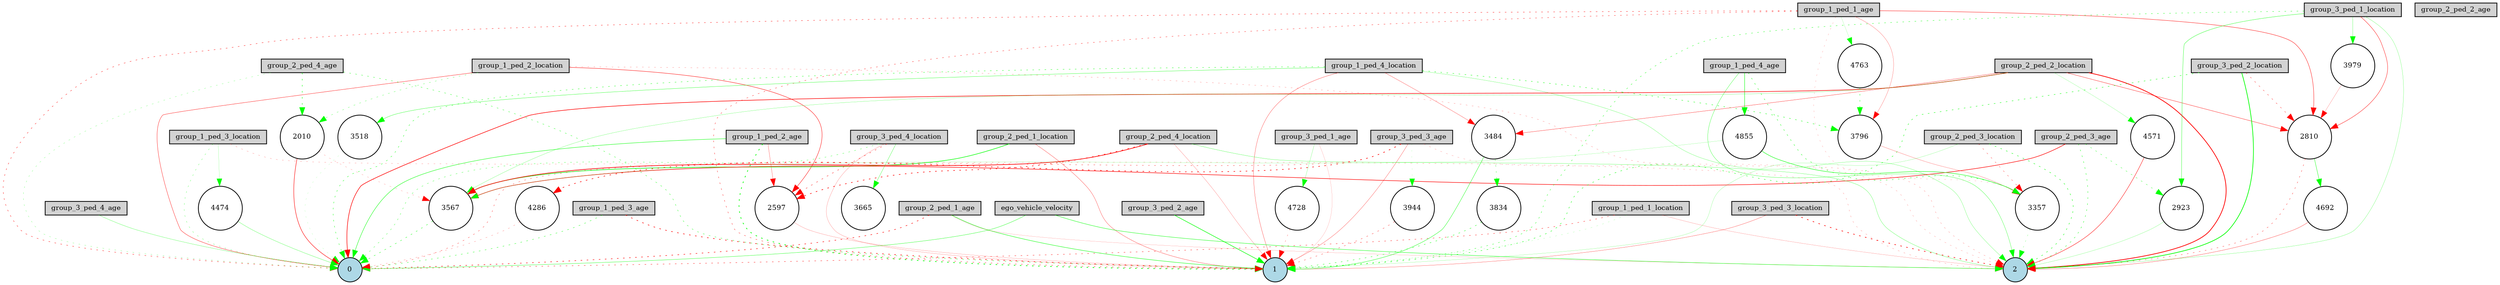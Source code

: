digraph {
	node [fontsize=9 height=0.2 shape=circle width=0.2]
	group_1_ped_1_location [fillcolor=lightgray shape=box style=filled]
	group_1_ped_1_age [fillcolor=lightgray shape=box style=filled]
	group_1_ped_2_location [fillcolor=lightgray shape=box style=filled]
	group_1_ped_2_age [fillcolor=lightgray shape=box style=filled]
	group_1_ped_3_location [fillcolor=lightgray shape=box style=filled]
	group_1_ped_3_age [fillcolor=lightgray shape=box style=filled]
	group_1_ped_4_location [fillcolor=lightgray shape=box style=filled]
	group_1_ped_4_age [fillcolor=lightgray shape=box style=filled]
	group_2_ped_1_location [fillcolor=lightgray shape=box style=filled]
	group_2_ped_1_age [fillcolor=lightgray shape=box style=filled]
	group_2_ped_2_location [fillcolor=lightgray shape=box style=filled]
	group_2_ped_2_age [fillcolor=lightgray shape=box style=filled]
	group_2_ped_3_location [fillcolor=lightgray shape=box style=filled]
	group_2_ped_3_age [fillcolor=lightgray shape=box style=filled]
	group_2_ped_4_location [fillcolor=lightgray shape=box style=filled]
	group_2_ped_4_age [fillcolor=lightgray shape=box style=filled]
	group_3_ped_1_location [fillcolor=lightgray shape=box style=filled]
	group_3_ped_1_age [fillcolor=lightgray shape=box style=filled]
	group_3_ped_2_location [fillcolor=lightgray shape=box style=filled]
	group_3_ped_2_age [fillcolor=lightgray shape=box style=filled]
	group_3_ped_3_location [fillcolor=lightgray shape=box style=filled]
	group_3_ped_3_age [fillcolor=lightgray shape=box style=filled]
	group_3_ped_4_location [fillcolor=lightgray shape=box style=filled]
	group_3_ped_4_age [fillcolor=lightgray shape=box style=filled]
	ego_vehicle_velocity [fillcolor=lightgray shape=box style=filled]
	0 [fillcolor=lightblue style=filled]
	1 [fillcolor=lightblue style=filled]
	2 [fillcolor=lightblue style=filled]
	3979 [fillcolor=white style=filled]
	4763 [fillcolor=white style=filled]
	3484 [fillcolor=white style=filled]
	3357 [fillcolor=white style=filled]
	2597 [fillcolor=white style=filled]
	4286 [fillcolor=white style=filled]
	3518 [fillcolor=white style=filled]
	3665 [fillcolor=white style=filled]
	3796 [fillcolor=white style=filled]
	4692 [fillcolor=white style=filled]
	3834 [fillcolor=white style=filled]
	2010 [fillcolor=white style=filled]
	4571 [fillcolor=white style=filled]
	3944 [fillcolor=white style=filled]
	2923 [fillcolor=white style=filled]
	4474 [fillcolor=white style=filled]
	3567 [fillcolor=white style=filled]
	4855 [fillcolor=white style=filled]
	4728 [fillcolor=white style=filled]
	2810 [fillcolor=white style=filled]
	group_1_ped_1_location -> 0 [color=red penwidth=0.4261797993977705 style=dotted]
	group_1_ped_1_location -> 1 [color=green penwidth=0.13458158956845293 style=dotted]
	group_1_ped_1_location -> 2 [color=red penwidth=0.15314851495672238 style=solid]
	group_1_ped_1_age -> 0 [color=red penwidth=0.44194845481685274 style=dotted]
	group_1_ped_1_age -> 1 [color=red penwidth=0.3943263019049955 style=dotted]
	group_1_ped_2_location -> 0 [color=red penwidth=0.3952323220046665 style=solid]
	group_1_ped_2_age -> 0 [color=green penwidth=0.48756437003990194 style=solid]
	group_1_ped_2_age -> 1 [color=green penwidth=0.8895356439698204 style=dotted]
	group_1_ped_3_location -> 0 [color=green penwidth=0.26736122429563913 style=dotted]
	group_1_ped_3_location -> 2 [color=red penwidth=0.18810327873532928 style=dotted]
	group_1_ped_3_age -> 0 [color=green penwidth=0.41854224226943626 style=dotted]
	group_1_ped_3_age -> 1 [color=red penwidth=0.7196303705563133 style=dotted]
	group_1_ped_4_location -> 0 [color=green penwidth=0.4310573259112209 style=dotted]
	group_1_ped_4_location -> 1 [color=red penwidth=0.2933142941487819 style=solid]
	group_1_ped_4_location -> 2 [color=green penwidth=0.22269027136487402 style=solid]
	group_1_ped_4_age -> 2 [color=green penwidth=0.3084740949396083 style=solid]
	group_2_ped_1_location -> 1 [color=red penwidth=0.2950751831115844 style=solid]
	group_2_ped_1_age -> 0 [color=red penwidth=0.640068340834654 style=dotted]
	group_2_ped_1_age -> 1 [color=green penwidth=0.49222108193831604 style=solid]
	group_2_ped_1_age -> 2 [color=red penwidth=0.12229779254515466 style=solid]
	group_2_ped_2_location -> 0 [color=red penwidth=0.708425508095219 style=solid]
	group_2_ped_2_location -> 2 [color=red penwidth=0.9368834523842856 style=solid]
	group_2_ped_3_location -> 1 [color=green penwidth=0.15892144888549736 style=solid]
	group_2_ped_3_location -> 2 [color=green penwidth=0.5240155092631473 style=dotted]
	group_2_ped_3_age -> 2 [color=green penwidth=0.4357457448781199 style=dotted]
	group_2_ped_4_location -> 1 [color=red penwidth=0.18608998361063694 style=solid]
	group_2_ped_4_location -> 2 [color=green penwidth=0.25656504352422516 style=solid]
	group_2_ped_4_age -> 0 [color=green penwidth=0.21337611069426146 style=dotted]
	group_2_ped_4_age -> 1 [color=green penwidth=0.396365912629566 style=dotted]
	group_3_ped_1_location -> 1 [color=green penwidth=0.4150143485479564 style=dotted]
	group_3_ped_1_location -> 2 [color=green penwidth=0.21198135037461155 style=solid]
	group_3_ped_1_age -> 1 [color=red penwidth=0.11737998381015965 style=solid]
	group_3_ped_2_location -> 1 [color=green penwidth=0.5049375672681686 style=dotted]
	group_3_ped_2_location -> 2 [color=green penwidth=0.8661761758681602 style=solid]
	group_3_ped_2_age -> 1 [color=green penwidth=0.6513402649147534 style=solid]
	group_3_ped_3_location -> 1 [color=red penwidth=0.2588899448603824 style=solid]
	group_3_ped_3_location -> 2 [color=red penwidth=0.7860169131637739 style=dotted]
	group_3_ped_3_age -> 0 [color=red penwidth=0.3472928729223462 style=dotted]
	group_3_ped_3_age -> 1 [color=red penwidth=0.26450615557551593 style=solid]
	group_3_ped_3_age -> 2 [color=red penwidth=0.16827926669262705 style=dotted]
	group_3_ped_4_location -> 0 [color=green penwidth=0.3382877230683602 style=dotted]
	group_3_ped_4_location -> 1 [color=red penwidth=0.16899532020334468 style=solid]
	group_3_ped_4_age -> 0 [color=green penwidth=0.24712935231953537 style=solid]
	ego_vehicle_velocity -> 0 [color=green penwidth=0.36263594893378115 style=solid]
	ego_vehicle_velocity -> 2 [color=green penwidth=0.45714053732233895 style=solid]
	group_1_ped_2_location -> 2 [color=red penwidth=0.19792918170174154 style=dotted]
	group_1_ped_2_location -> 2010 [color=green penwidth=0.28847141526662345 style=dotted]
	2010 -> 0 [color=red penwidth=0.5550558555681973 style=solid]
	group_2_ped_4_age -> 2010 [color=green penwidth=0.5416764665088205 style=dotted]
	group_3_ped_4_location -> 2597 [color=red penwidth=0.45545634412249736 style=dotted]
	2597 -> 1 [color=red penwidth=0.16209500424226153 style=solid]
	group_3_ped_2_location -> 2810 [color=red penwidth=0.37352704962388894 style=dotted]
	2810 -> 2 [color=red penwidth=0.36052002260627436 style=dotted]
	2923 -> 2 [color=green penwidth=0.18099633181936786 style=solid]
	group_3_ped_1_location -> 2810 [color=red penwidth=0.431714037447375 style=solid]
	group_1_ped_2_location -> 2597 [color=red penwidth=0.4763393513277123 style=solid]
	group_2_ped_3_location -> 3357 [color=red penwidth=0.3244865144711133 style=dotted]
	3357 -> 2 [color=green penwidth=0.20551294164372852 style=dotted]
	group_2_ped_4_location -> 2597 [color=red penwidth=0.7454747719622784 style=dotted]
	group_2_ped_2_location -> 3484 [color=red penwidth=0.33097997049554195 style=solid]
	3484 -> 1 [color=green penwidth=0.4103986008776216 style=solid]
	group_1_ped_4_location -> 3518 [color=green penwidth=0.3339316103782597 style=solid]
	3518 -> 0 [color=green penwidth=0.1062098189135825 style=dotted]
	2010 -> 3567 [color=red penwidth=0.17078717980065616 style=dotted]
	3567 -> 0 [color=green penwidth=0.4492107986893208 style=dotted]
	group_1_ped_4_location -> 3484 [color=red penwidth=0.2614808795109328 style=solid]
	group_1_ped_1_age -> 3357 [color=red penwidth=0.1439882979264964 style=dotted]
	group_3_ped_4_location -> 3665 [color=green penwidth=0.2999966384264071 style=solid]
	group_2_ped_2_location -> 2810 [color=red penwidth=0.38016521327322494 style=solid]
	group_2_ped_1_location -> 3567 [color=green penwidth=0.6867318013613797 style=solid]
	group_1_ped_1_age -> 3796 [color=red penwidth=0.2166255420121252 style=solid]
	3796 -> 3357 [color=red penwidth=0.20597055023216576 style=solid]
	group_2_ped_3_age -> 2923 [color=green penwidth=0.36385016916758217 style=dotted]
	3484 -> 3834 [color=green penwidth=0.3274120392615672 style=dotted]
	3834 -> 1 [color=green penwidth=0.45994181480548757 style=dotted]
	group_1_ped_1_age -> 2810 [color=red penwidth=0.44887440211896035 style=solid]
	group_3_ped_3_age -> 3944 [color=green penwidth=0.10253223645903736 style=dotted]
	3944 -> 1 [color=red penwidth=0.360080417749159 style=dotted]
	group_3_ped_1_location -> 3979 [color=green penwidth=0.2527568989950527 style=solid]
	3979 -> 2810 [color=red penwidth=0.17545244190008058 style=solid]
	group_3_ped_1_location -> 2923 [color=green penwidth=0.36583210494250595 style=solid]
	group_1_ped_2_age -> 2597 [color=red penwidth=0.25736962459031587 style=solid]
	group_3_ped_3_age -> 4286 [color=red penwidth=0.7492092039771936 style=dotted]
	4286 -> 0 [color=red penwidth=0.20618969753382257 style=dotted]
	group_1_ped_4_location -> 3796 [color=green penwidth=0.4815884035617336 style=dotted]
	group_1_ped_3_location -> 4474 [color=green penwidth=0.1455941234258526 style=solid]
	4474 -> 0 [color=green penwidth=0.2582824864099859 style=solid]
	group_2_ped_2_location -> 4571 [color=green penwidth=0.15555862369850332 style=solid]
	4571 -> 2 [color=red penwidth=0.48088783850660166 style=solid]
	group_2_ped_3_age -> 3567 [color=red penwidth=0.6547632613849889 style=solid]
	2810 -> 4692 [color=green penwidth=0.4269253323283655 style=solid]
	4692 -> 2 [color=red penwidth=0.29195555144641366 style=solid]
	group_2_ped_4_location -> 3567 [color=red penwidth=0.7972432256923181 style=solid]
	group_3_ped_1_age -> 4728 [color=green penwidth=0.18965561566383893 style=solid]
	4728 -> 1 [color=red penwidth=0.2390871070773942 style=dotted]
	group_1_ped_1_age -> 4763 [color=green penwidth=0.1274065020700819 style=solid]
	4763 -> 3796 [color=green penwidth=0.4486041925193822 style=dotted]
	group_1_ped_4_age -> 3357 [color=green penwidth=0.45572094623078363 style=dotted]
	group_2_ped_2_location -> 3567 [color=green penwidth=0.2038090314894072 style=solid]
	group_1_ped_4_age -> 4855 [color=green penwidth=0.5233597897721334 style=solid]
	4855 -> 3357 [color=green penwidth=0.5275787120435692 style=solid]
	4855 -> 3567 [color=green penwidth=0.1395599635843729 style=solid]
}
